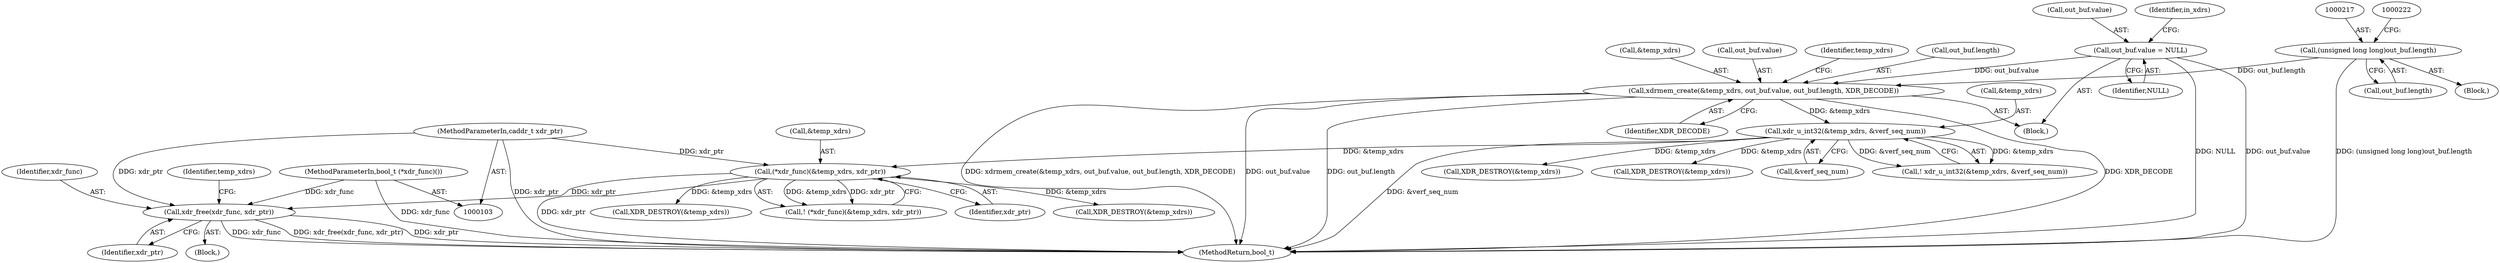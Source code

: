 digraph "0_krb5_a197e92349a4aa2141b5dff12e9dd44c2a2166e3_1@API" {
"1000292" [label="(Call,xdr_free(xdr_func, xdr_ptr))"];
"1000109" [label="(MethodParameterIn,bool_t (*xdr_func)())"];
"1000281" [label="(Call,(*xdr_func)(&temp_xdrs, xdr_ptr))"];
"1000238" [label="(Call,xdr_u_int32(&temp_xdrs, &verf_seq_num))"];
"1000226" [label="(Call,xdrmem_create(&temp_xdrs, out_buf.value, out_buf.length, XDR_DECODE))"];
"1000134" [label="(Call,out_buf.value = NULL)"];
"1000216" [label="(Call,(unsigned long long)out_buf.length)"];
"1000110" [label="(MethodParameterIn,caddr_t xdr_ptr)"];
"1000282" [label="(Call,&temp_xdrs)"];
"1000135" [label="(Call,out_buf.value)"];
"1000306" [label="(Call,XDR_DESTROY(&temp_xdrs))"];
"1000142" [label="(Identifier,in_xdrs)"];
"1000138" [label="(Identifier,NULL)"];
"1000227" [label="(Call,&temp_xdrs)"];
"1000280" [label="(Call,! (*xdr_func)(&temp_xdrs, xdr_ptr))"];
"1000110" [label="(MethodParameterIn,caddr_t xdr_ptr)"];
"1000229" [label="(Call,out_buf.value)"];
"1000109" [label="(MethodParameterIn,bool_t (*xdr_func)())"];
"1000294" [label="(Identifier,xdr_ptr)"];
"1000216" [label="(Call,(unsigned long long)out_buf.length)"];
"1000293" [label="(Identifier,xdr_func)"];
"1000226" [label="(Call,xdrmem_create(&temp_xdrs, out_buf.value, out_buf.length, XDR_DECODE))"];
"1000218" [label="(Call,out_buf.length)"];
"1000311" [label="(MethodReturn,bool_t)"];
"1000270" [label="(Call,XDR_DESTROY(&temp_xdrs))"];
"1000237" [label="(Call,! xdr_u_int32(&temp_xdrs, &verf_seq_num))"];
"1000241" [label="(Call,&verf_seq_num)"];
"1000239" [label="(Call,&temp_xdrs)"];
"1000235" [label="(Identifier,XDR_DECODE)"];
"1000284" [label="(Identifier,xdr_ptr)"];
"1000240" [label="(Identifier,temp_xdrs)"];
"1000285" [label="(Block,)"];
"1000281" [label="(Call,(*xdr_func)(&temp_xdrs, xdr_ptr))"];
"1000295" [label="(Call,XDR_DESTROY(&temp_xdrs))"];
"1000250" [label="(Call,XDR_DESTROY(&temp_xdrs))"];
"1000232" [label="(Call,out_buf.length)"];
"1000238" [label="(Call,xdr_u_int32(&temp_xdrs, &verf_seq_num))"];
"1000292" [label="(Call,xdr_free(xdr_func, xdr_ptr))"];
"1000215" [label="(Block,)"];
"1000297" [label="(Identifier,temp_xdrs)"];
"1000134" [label="(Call,out_buf.value = NULL)"];
"1000111" [label="(Block,)"];
"1000292" -> "1000285"  [label="AST: "];
"1000292" -> "1000294"  [label="CFG: "];
"1000293" -> "1000292"  [label="AST: "];
"1000294" -> "1000292"  [label="AST: "];
"1000297" -> "1000292"  [label="CFG: "];
"1000292" -> "1000311"  [label="DDG: xdr_free(xdr_func, xdr_ptr)"];
"1000292" -> "1000311"  [label="DDG: xdr_ptr"];
"1000292" -> "1000311"  [label="DDG: xdr_func"];
"1000109" -> "1000292"  [label="DDG: xdr_func"];
"1000281" -> "1000292"  [label="DDG: xdr_ptr"];
"1000110" -> "1000292"  [label="DDG: xdr_ptr"];
"1000109" -> "1000103"  [label="AST: "];
"1000109" -> "1000311"  [label="DDG: xdr_func"];
"1000281" -> "1000280"  [label="AST: "];
"1000281" -> "1000284"  [label="CFG: "];
"1000282" -> "1000281"  [label="AST: "];
"1000284" -> "1000281"  [label="AST: "];
"1000280" -> "1000281"  [label="CFG: "];
"1000281" -> "1000311"  [label="DDG: xdr_ptr"];
"1000281" -> "1000280"  [label="DDG: &temp_xdrs"];
"1000281" -> "1000280"  [label="DDG: xdr_ptr"];
"1000238" -> "1000281"  [label="DDG: &temp_xdrs"];
"1000110" -> "1000281"  [label="DDG: xdr_ptr"];
"1000281" -> "1000295"  [label="DDG: &temp_xdrs"];
"1000281" -> "1000306"  [label="DDG: &temp_xdrs"];
"1000238" -> "1000237"  [label="AST: "];
"1000238" -> "1000241"  [label="CFG: "];
"1000239" -> "1000238"  [label="AST: "];
"1000241" -> "1000238"  [label="AST: "];
"1000237" -> "1000238"  [label="CFG: "];
"1000238" -> "1000311"  [label="DDG: &verf_seq_num"];
"1000238" -> "1000237"  [label="DDG: &temp_xdrs"];
"1000238" -> "1000237"  [label="DDG: &verf_seq_num"];
"1000226" -> "1000238"  [label="DDG: &temp_xdrs"];
"1000238" -> "1000250"  [label="DDG: &temp_xdrs"];
"1000238" -> "1000270"  [label="DDG: &temp_xdrs"];
"1000226" -> "1000111"  [label="AST: "];
"1000226" -> "1000235"  [label="CFG: "];
"1000227" -> "1000226"  [label="AST: "];
"1000229" -> "1000226"  [label="AST: "];
"1000232" -> "1000226"  [label="AST: "];
"1000235" -> "1000226"  [label="AST: "];
"1000240" -> "1000226"  [label="CFG: "];
"1000226" -> "1000311"  [label="DDG: XDR_DECODE"];
"1000226" -> "1000311"  [label="DDG: xdrmem_create(&temp_xdrs, out_buf.value, out_buf.length, XDR_DECODE)"];
"1000226" -> "1000311"  [label="DDG: out_buf.value"];
"1000226" -> "1000311"  [label="DDG: out_buf.length"];
"1000134" -> "1000226"  [label="DDG: out_buf.value"];
"1000216" -> "1000226"  [label="DDG: out_buf.length"];
"1000134" -> "1000111"  [label="AST: "];
"1000134" -> "1000138"  [label="CFG: "];
"1000135" -> "1000134"  [label="AST: "];
"1000138" -> "1000134"  [label="AST: "];
"1000142" -> "1000134"  [label="CFG: "];
"1000134" -> "1000311"  [label="DDG: out_buf.value"];
"1000134" -> "1000311"  [label="DDG: NULL"];
"1000216" -> "1000215"  [label="AST: "];
"1000216" -> "1000218"  [label="CFG: "];
"1000217" -> "1000216"  [label="AST: "];
"1000218" -> "1000216"  [label="AST: "];
"1000222" -> "1000216"  [label="CFG: "];
"1000216" -> "1000311"  [label="DDG: (unsigned long long)out_buf.length"];
"1000110" -> "1000103"  [label="AST: "];
"1000110" -> "1000311"  [label="DDG: xdr_ptr"];
}
